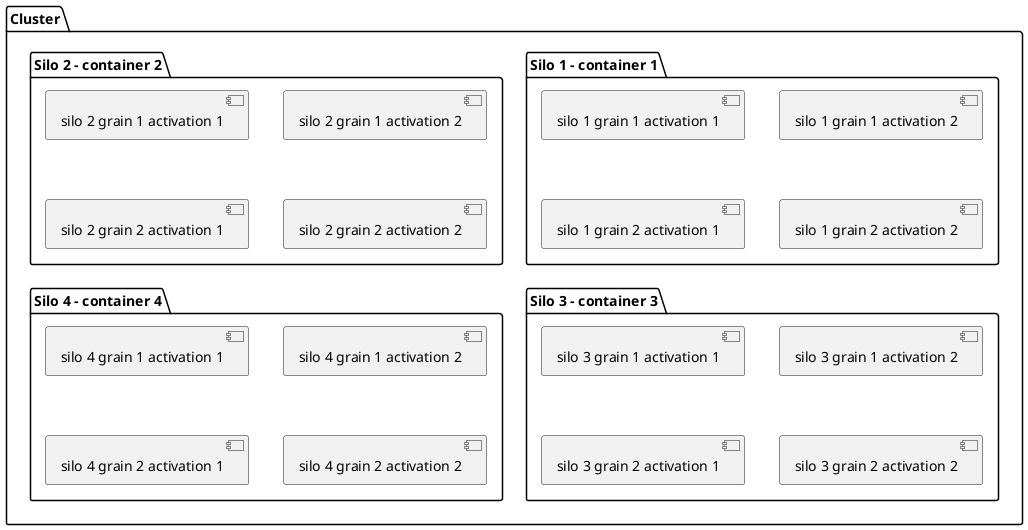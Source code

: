 @startuml

package "Cluster" {
  package "Silo 1 - container 1" {
    [silo 1 grain 1 activation 1]
    [silo 1 grain 1 activation 2]
    [silo 1 grain 2 activation 1]
    [silo 1 grain 2 activation 2]
  }

  package "Silo 2 - container 2" {
    [silo 2 grain 1 activation 1]
    [silo 2 grain 1 activation 2]
    [silo 2 grain 2 activation 1]
    [silo 2 grain 2 activation 2]
  }

  package "Silo 3 - container 3" {
    [silo 3 grain 1 activation 1]
    [silo 3 grain 1 activation 2]
    [silo 3 grain 2 activation 1]
    [silo 3 grain 2 activation 2]
  }

  package "Silo 4 - container 4" {
    [silo 4 grain 1 activation 1]
    [silo 4 grain 1 activation 2]
    [silo 4 grain 2 activation 1]
    [silo 4 grain 2 activation 2]
  }
}

@enduml